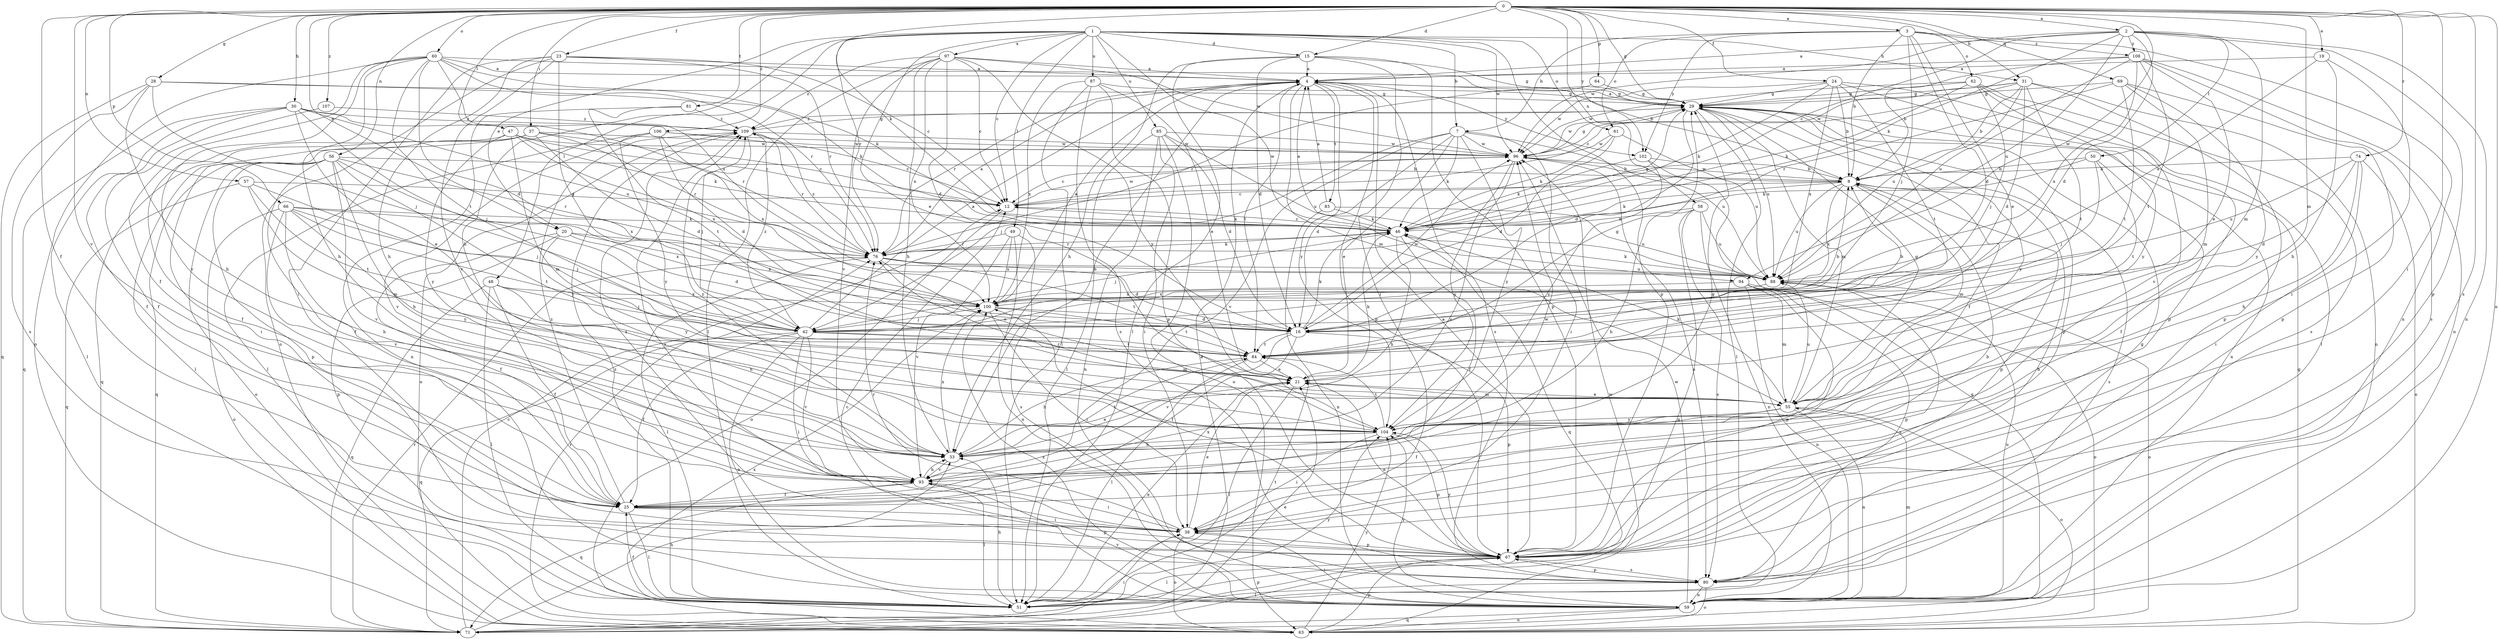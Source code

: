 strict digraph  {
0;
1;
2;
3;
4;
7;
8;
12;
15;
16;
19;
20;
21;
23;
24;
25;
28;
29;
30;
31;
33;
37;
38;
42;
46;
47;
48;
49;
50;
51;
55;
56;
57;
58;
59;
60;
61;
62;
63;
64;
66;
67;
69;
71;
74;
76;
80;
81;
83;
84;
85;
87;
88;
93;
94;
96;
97;
100;
102;
104;
106;
107;
108;
109;
0 -> 2  [label=a];
0 -> 3  [label=a];
0 -> 15  [label=d];
0 -> 19  [label=e];
0 -> 20  [label=e];
0 -> 23  [label=f];
0 -> 24  [label=f];
0 -> 25  [label=f];
0 -> 28  [label=g];
0 -> 29  [label=g];
0 -> 30  [label=h];
0 -> 31  [label=h];
0 -> 37  [label=i];
0 -> 38  [label=i];
0 -> 46  [label=k];
0 -> 47  [label=l];
0 -> 55  [label=m];
0 -> 56  [label=n];
0 -> 57  [label=n];
0 -> 58  [label=n];
0 -> 59  [label=n];
0 -> 60  [label=o];
0 -> 64  [label=p];
0 -> 66  [label=p];
0 -> 69  [label=q];
0 -> 74  [label=r];
0 -> 80  [label=s];
0 -> 81  [label=t];
0 -> 93  [label=v];
0 -> 94  [label=w];
0 -> 102  [label=y];
0 -> 106  [label=z];
0 -> 107  [label=z];
1 -> 7  [label=b];
1 -> 12  [label=c];
1 -> 15  [label=d];
1 -> 20  [label=e];
1 -> 21  [label=e];
1 -> 31  [label=h];
1 -> 33  [label=h];
1 -> 48  [label=l];
1 -> 49  [label=l];
1 -> 61  [label=o];
1 -> 67  [label=p];
1 -> 76  [label=r];
1 -> 85  [label=u];
1 -> 87  [label=u];
1 -> 94  [label=w];
1 -> 96  [label=w];
1 -> 97  [label=x];
2 -> 4  [label=a];
2 -> 12  [label=c];
2 -> 16  [label=d];
2 -> 46  [label=k];
2 -> 50  [label=l];
2 -> 55  [label=m];
2 -> 59  [label=n];
2 -> 67  [label=p];
2 -> 88  [label=u];
2 -> 96  [label=w];
2 -> 108  [label=z];
3 -> 7  [label=b];
3 -> 8  [label=b];
3 -> 16  [label=d];
3 -> 21  [label=e];
3 -> 42  [label=j];
3 -> 59  [label=n];
3 -> 61  [label=o];
3 -> 62  [label=o];
3 -> 102  [label=y];
3 -> 108  [label=z];
4 -> 29  [label=g];
4 -> 33  [label=h];
4 -> 55  [label=m];
4 -> 67  [label=p];
4 -> 76  [label=r];
4 -> 80  [label=s];
4 -> 83  [label=t];
4 -> 84  [label=t];
4 -> 102  [label=y];
4 -> 104  [label=y];
7 -> 16  [label=d];
7 -> 21  [label=e];
7 -> 38  [label=i];
7 -> 42  [label=j];
7 -> 46  [label=k];
7 -> 88  [label=u];
7 -> 93  [label=v];
7 -> 96  [label=w];
7 -> 104  [label=y];
8 -> 12  [label=c];
8 -> 46  [label=k];
8 -> 55  [label=m];
8 -> 67  [label=p];
8 -> 80  [label=s];
8 -> 88  [label=u];
8 -> 96  [label=w];
8 -> 100  [label=x];
12 -> 46  [label=k];
12 -> 63  [label=o];
12 -> 96  [label=w];
15 -> 4  [label=a];
15 -> 16  [label=d];
15 -> 29  [label=g];
15 -> 33  [label=h];
15 -> 38  [label=i];
15 -> 51  [label=l];
15 -> 67  [label=p];
16 -> 8  [label=b];
16 -> 25  [label=f];
16 -> 46  [label=k];
16 -> 67  [label=p];
16 -> 84  [label=t];
16 -> 93  [label=v];
16 -> 96  [label=w];
19 -> 4  [label=a];
19 -> 33  [label=h];
19 -> 38  [label=i];
19 -> 88  [label=u];
20 -> 16  [label=d];
20 -> 25  [label=f];
20 -> 67  [label=p];
20 -> 76  [label=r];
20 -> 100  [label=x];
20 -> 104  [label=y];
21 -> 46  [label=k];
21 -> 51  [label=l];
21 -> 55  [label=m];
23 -> 4  [label=a];
23 -> 12  [label=c];
23 -> 33  [label=h];
23 -> 38  [label=i];
23 -> 42  [label=j];
23 -> 63  [label=o];
23 -> 76  [label=r];
23 -> 93  [label=v];
24 -> 8  [label=b];
24 -> 29  [label=g];
24 -> 46  [label=k];
24 -> 51  [label=l];
24 -> 67  [label=p];
24 -> 84  [label=t];
24 -> 96  [label=w];
24 -> 100  [label=x];
25 -> 38  [label=i];
25 -> 51  [label=l];
25 -> 67  [label=p];
25 -> 109  [label=z];
28 -> 29  [label=g];
28 -> 33  [label=h];
28 -> 42  [label=j];
28 -> 46  [label=k];
28 -> 71  [label=q];
28 -> 80  [label=s];
29 -> 4  [label=a];
29 -> 16  [label=d];
29 -> 25  [label=f];
29 -> 51  [label=l];
29 -> 55  [label=m];
29 -> 59  [label=n];
29 -> 67  [label=p];
29 -> 88  [label=u];
29 -> 96  [label=w];
29 -> 104  [label=y];
29 -> 109  [label=z];
30 -> 21  [label=e];
30 -> 25  [label=f];
30 -> 42  [label=j];
30 -> 51  [label=l];
30 -> 71  [label=q];
30 -> 76  [label=r];
30 -> 88  [label=u];
30 -> 109  [label=z];
31 -> 8  [label=b];
31 -> 12  [label=c];
31 -> 16  [label=d];
31 -> 29  [label=g];
31 -> 59  [label=n];
31 -> 67  [label=p];
31 -> 84  [label=t];
31 -> 88  [label=u];
31 -> 96  [label=w];
33 -> 21  [label=e];
33 -> 84  [label=t];
33 -> 93  [label=v];
33 -> 100  [label=x];
33 -> 109  [label=z];
37 -> 12  [label=c];
37 -> 16  [label=d];
37 -> 38  [label=i];
37 -> 51  [label=l];
37 -> 71  [label=q];
37 -> 76  [label=r];
37 -> 96  [label=w];
38 -> 8  [label=b];
38 -> 21  [label=e];
38 -> 63  [label=o];
38 -> 67  [label=p];
38 -> 76  [label=r];
38 -> 109  [label=z];
42 -> 4  [label=a];
42 -> 8  [label=b];
42 -> 25  [label=f];
42 -> 38  [label=i];
42 -> 55  [label=m];
42 -> 59  [label=n];
42 -> 71  [label=q];
42 -> 84  [label=t];
42 -> 93  [label=v];
42 -> 109  [label=z];
46 -> 4  [label=a];
46 -> 12  [label=c];
46 -> 25  [label=f];
46 -> 29  [label=g];
46 -> 33  [label=h];
46 -> 42  [label=j];
46 -> 71  [label=q];
46 -> 76  [label=r];
47 -> 12  [label=c];
47 -> 25  [label=f];
47 -> 46  [label=k];
47 -> 55  [label=m];
47 -> 96  [label=w];
47 -> 100  [label=x];
47 -> 104  [label=y];
48 -> 25  [label=f];
48 -> 33  [label=h];
48 -> 42  [label=j];
48 -> 51  [label=l];
48 -> 71  [label=q];
48 -> 100  [label=x];
49 -> 59  [label=n];
49 -> 76  [label=r];
49 -> 80  [label=s];
49 -> 93  [label=v];
49 -> 100  [label=x];
50 -> 8  [label=b];
50 -> 25  [label=f];
50 -> 42  [label=j];
50 -> 46  [label=k];
50 -> 84  [label=t];
51 -> 21  [label=e];
51 -> 25  [label=f];
51 -> 33  [label=h];
51 -> 67  [label=p];
51 -> 84  [label=t];
51 -> 104  [label=y];
51 -> 109  [label=z];
55 -> 21  [label=e];
55 -> 25  [label=f];
55 -> 29  [label=g];
55 -> 46  [label=k];
55 -> 59  [label=n];
55 -> 63  [label=o];
55 -> 88  [label=u];
55 -> 104  [label=y];
56 -> 8  [label=b];
56 -> 25  [label=f];
56 -> 33  [label=h];
56 -> 63  [label=o];
56 -> 67  [label=p];
56 -> 71  [label=q];
56 -> 76  [label=r];
56 -> 93  [label=v];
56 -> 100  [label=x];
56 -> 104  [label=y];
57 -> 12  [label=c];
57 -> 42  [label=j];
57 -> 55  [label=m];
57 -> 71  [label=q];
57 -> 84  [label=t];
58 -> 33  [label=h];
58 -> 46  [label=k];
58 -> 59  [label=n];
58 -> 71  [label=q];
58 -> 80  [label=s];
58 -> 88  [label=u];
59 -> 12  [label=c];
59 -> 38  [label=i];
59 -> 55  [label=m];
59 -> 63  [label=o];
59 -> 71  [label=q];
59 -> 88  [label=u];
59 -> 93  [label=v];
59 -> 96  [label=w];
59 -> 100  [label=x];
59 -> 104  [label=y];
60 -> 4  [label=a];
60 -> 8  [label=b];
60 -> 16  [label=d];
60 -> 25  [label=f];
60 -> 33  [label=h];
60 -> 46  [label=k];
60 -> 63  [label=o];
60 -> 76  [label=r];
60 -> 84  [label=t];
60 -> 88  [label=u];
60 -> 93  [label=v];
61 -> 16  [label=d];
61 -> 46  [label=k];
61 -> 88  [label=u];
61 -> 96  [label=w];
62 -> 29  [label=g];
62 -> 42  [label=j];
62 -> 46  [label=k];
62 -> 80  [label=s];
62 -> 93  [label=v];
62 -> 96  [label=w];
62 -> 104  [label=y];
63 -> 29  [label=g];
63 -> 67  [label=p];
63 -> 76  [label=r];
63 -> 96  [label=w];
63 -> 100  [label=x];
63 -> 104  [label=y];
64 -> 29  [label=g];
64 -> 76  [label=r];
66 -> 33  [label=h];
66 -> 42  [label=j];
66 -> 46  [label=k];
66 -> 63  [label=o];
66 -> 84  [label=t];
66 -> 93  [label=v];
66 -> 100  [label=x];
66 -> 104  [label=y];
67 -> 4  [label=a];
67 -> 8  [label=b];
67 -> 21  [label=e];
67 -> 51  [label=l];
67 -> 80  [label=s];
67 -> 100  [label=x];
67 -> 104  [label=y];
67 -> 109  [label=z];
69 -> 29  [label=g];
69 -> 55  [label=m];
69 -> 67  [label=p];
69 -> 76  [label=r];
69 -> 84  [label=t];
69 -> 104  [label=y];
71 -> 4  [label=a];
71 -> 12  [label=c];
71 -> 21  [label=e];
71 -> 33  [label=h];
71 -> 38  [label=i];
71 -> 76  [label=r];
74 -> 8  [label=b];
74 -> 16  [label=d];
74 -> 33  [label=h];
74 -> 38  [label=i];
74 -> 63  [label=o];
74 -> 88  [label=u];
76 -> 4  [label=a];
76 -> 16  [label=d];
76 -> 21  [label=e];
76 -> 46  [label=k];
76 -> 51  [label=l];
76 -> 84  [label=t];
76 -> 88  [label=u];
76 -> 109  [label=z];
80 -> 29  [label=g];
80 -> 51  [label=l];
80 -> 59  [label=n];
80 -> 63  [label=o];
80 -> 67  [label=p];
81 -> 59  [label=n];
81 -> 84  [label=t];
81 -> 109  [label=z];
83 -> 4  [label=a];
83 -> 46  [label=k];
83 -> 59  [label=n];
83 -> 88  [label=u];
84 -> 21  [label=e];
84 -> 29  [label=g];
84 -> 33  [label=h];
84 -> 51  [label=l];
85 -> 16  [label=d];
85 -> 38  [label=i];
85 -> 51  [label=l];
85 -> 59  [label=n];
85 -> 63  [label=o];
85 -> 88  [label=u];
85 -> 96  [label=w];
87 -> 21  [label=e];
87 -> 29  [label=g];
87 -> 51  [label=l];
87 -> 67  [label=p];
87 -> 80  [label=s];
87 -> 100  [label=x];
88 -> 46  [label=k];
88 -> 63  [label=o];
88 -> 67  [label=p];
88 -> 100  [label=x];
93 -> 25  [label=f];
93 -> 29  [label=g];
93 -> 33  [label=h];
93 -> 38  [label=i];
93 -> 51  [label=l];
93 -> 71  [label=q];
93 -> 96  [label=w];
94 -> 55  [label=m];
94 -> 59  [label=n];
94 -> 63  [label=o];
94 -> 67  [label=p];
94 -> 80  [label=s];
94 -> 100  [label=x];
96 -> 8  [label=b];
96 -> 12  [label=c];
96 -> 29  [label=g];
96 -> 80  [label=s];
96 -> 93  [label=v];
96 -> 104  [label=y];
97 -> 4  [label=a];
97 -> 12  [label=c];
97 -> 16  [label=d];
97 -> 33  [label=h];
97 -> 51  [label=l];
97 -> 93  [label=v];
97 -> 96  [label=w];
97 -> 100  [label=x];
97 -> 104  [label=y];
97 -> 109  [label=z];
100 -> 4  [label=a];
100 -> 16  [label=d];
100 -> 38  [label=i];
100 -> 42  [label=j];
100 -> 84  [label=t];
102 -> 8  [label=b];
102 -> 46  [label=k];
102 -> 71  [label=q];
102 -> 104  [label=y];
104 -> 33  [label=h];
104 -> 38  [label=i];
104 -> 67  [label=p];
104 -> 76  [label=r];
104 -> 84  [label=t];
106 -> 12  [label=c];
106 -> 16  [label=d];
106 -> 51  [label=l];
106 -> 93  [label=v];
106 -> 96  [label=w];
106 -> 100  [label=x];
106 -> 104  [label=y];
107 -> 25  [label=f];
107 -> 109  [label=z];
108 -> 4  [label=a];
108 -> 8  [label=b];
108 -> 21  [label=e];
108 -> 59  [label=n];
108 -> 80  [label=s];
108 -> 84  [label=t];
108 -> 88  [label=u];
108 -> 100  [label=x];
109 -> 29  [label=g];
109 -> 42  [label=j];
109 -> 63  [label=o];
109 -> 76  [label=r];
109 -> 96  [label=w];
}
